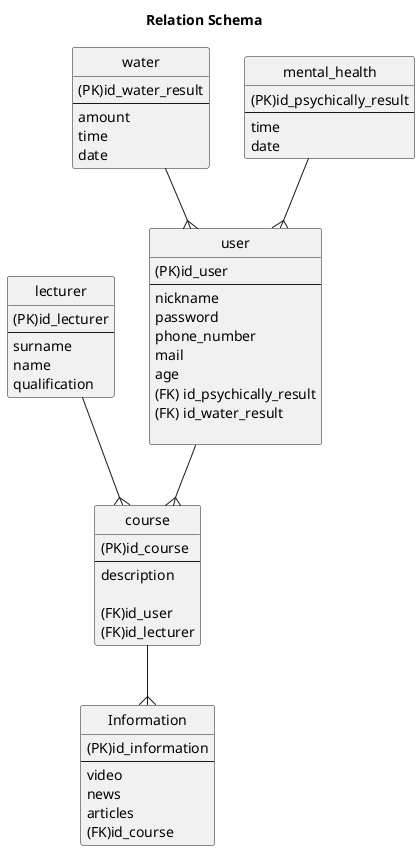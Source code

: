 @startuml
title Relation Schema
hide circle

entity user {
  (PK)id_user
  --
  nickname
  password
  phone_number
  mail
  age
  (FK) id_psychically_result
  (FK) id_water_result

}



entity water {
  (PK)id_water_result
  --
  amount
  time
  date
}

entity mental_health {
  (PK)id_psychically_result
  --
  time
  date
}

entity Information {
  (PK)id_information
  --
  video
  news
  articles
  (FK)id_course
}

entity course {
  (PK)id_course
  --
  description
  
(FK)id_user
(FK)id_lecturer
}

entity lecturer {
  (PK)id_lecturer
  --
  surname 
  name
  qualification
}


user --{ course
water --{ user
mental_health --{ user
course --{ Information
lecturer --{ course

@enduml
